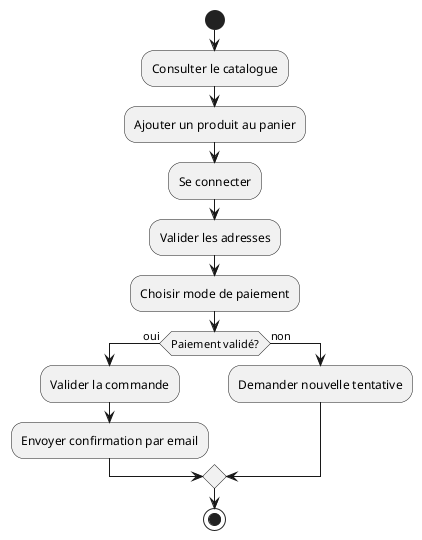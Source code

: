 @startuml

start

:Consulter le catalogue;
:Ajouter un produit au panier;
:Se connecter;
:Valider les adresses;
:Choisir mode de paiement;
if (Paiement validé?) then (oui)
    :Valider la commande;
    :Envoyer confirmation par email;
else (non)
    :Demander nouvelle tentative;
endif

stop

@enduml
